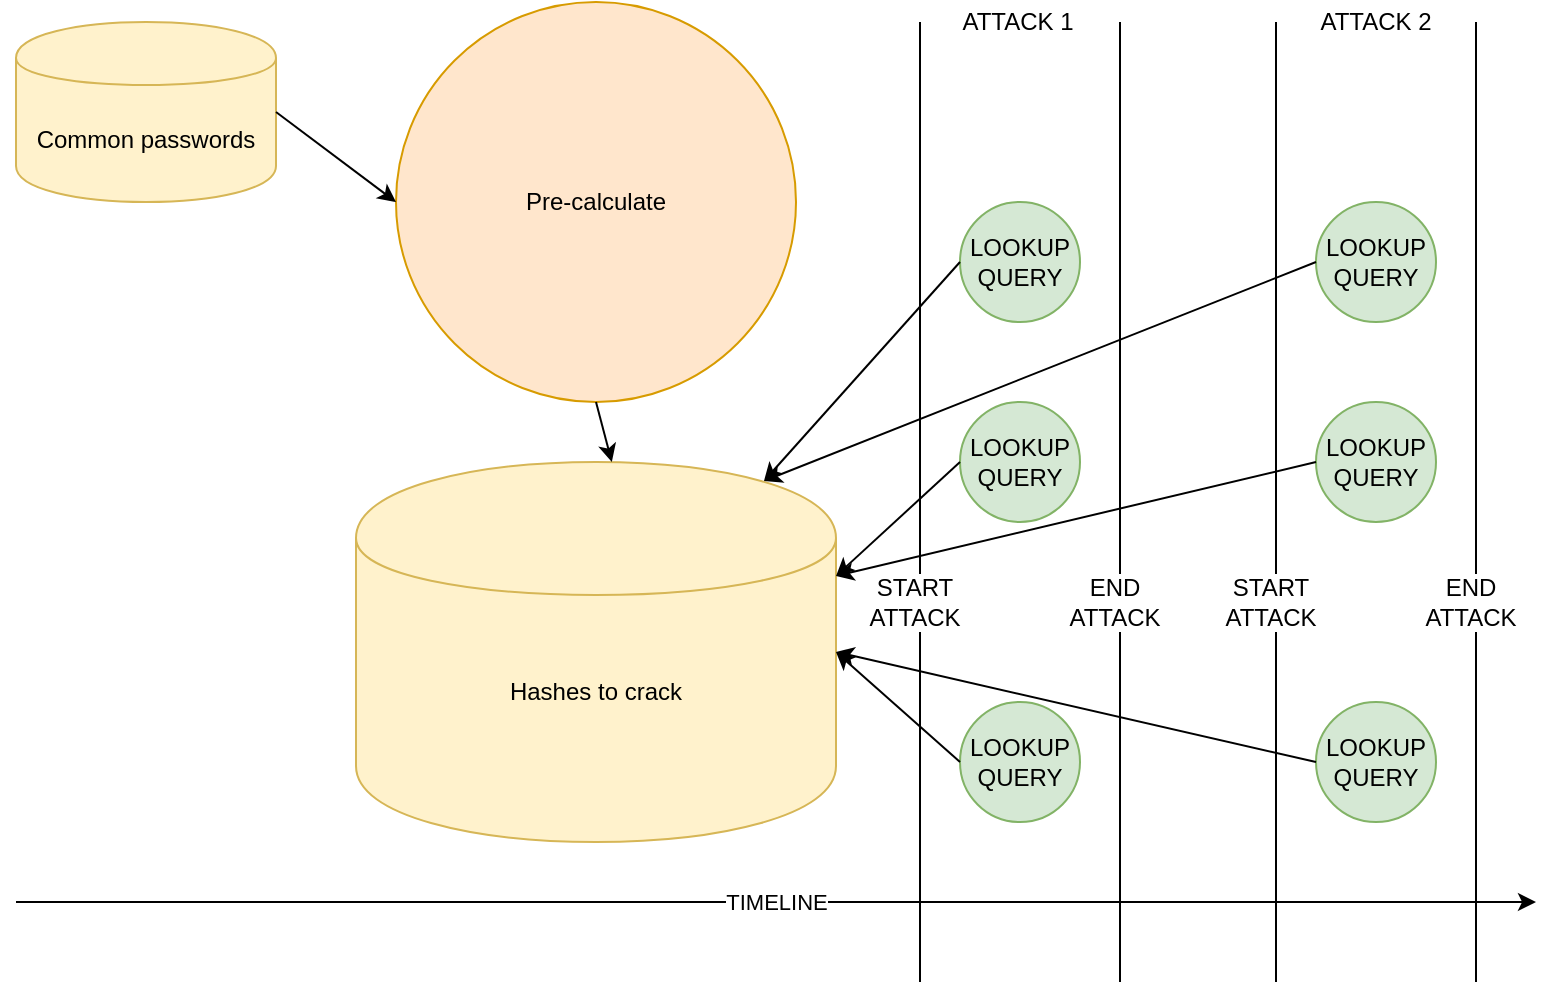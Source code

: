 <mxfile version="10.6.7" type="device"><diagram id="mK5oJfWw7bPBnE5fRMU6" name="Page-1"><mxGraphModel dx="1351" dy="1117" grid="1" gridSize="10" guides="1" tooltips="1" connect="1" arrows="1" fold="1" page="1" pageScale="1" pageWidth="827" pageHeight="1169" math="0" shadow="0"><root><mxCell id="0"/><mxCell id="1" parent="0"/><mxCell id="jDCwwAdwhB4wIB5r9swW-1" value="TIMELINE" style="endArrow=classic;html=1;" edge="1" parent="1"><mxGeometry width="50" height="50" relative="1" as="geometry"><mxPoint x="50" y="530" as="sourcePoint"/><mxPoint x="810" y="530" as="targetPoint"/></mxGeometry></mxCell><mxCell id="jDCwwAdwhB4wIB5r9swW-2" value="Pre-calculate" style="ellipse;whiteSpace=wrap;html=1;aspect=fixed;fillColor=#ffe6cc;strokeColor=#d79b00;" vertex="1" parent="1"><mxGeometry x="240" y="80" width="200" height="200" as="geometry"/></mxCell><mxCell id="jDCwwAdwhB4wIB5r9swW-3" value="Hashes to crack" style="shape=cylinder;whiteSpace=wrap;html=1;boundedLbl=1;backgroundOutline=1;fillColor=#fff2cc;strokeColor=#d6b656;" vertex="1" parent="1"><mxGeometry x="220" y="310" width="240" height="190" as="geometry"/></mxCell><mxCell id="jDCwwAdwhB4wIB5r9swW-4" value="" style="endArrow=classic;html=1;exitX=0.5;exitY=1;exitDx=0;exitDy=0;entryX=0.533;entryY=0;entryDx=0;entryDy=0;entryPerimeter=0;" edge="1" parent="1" source="jDCwwAdwhB4wIB5r9swW-2" target="jDCwwAdwhB4wIB5r9swW-3"><mxGeometry width="50" height="50" relative="1" as="geometry"><mxPoint x="20" y="610" as="sourcePoint"/><mxPoint x="70" y="560" as="targetPoint"/></mxGeometry></mxCell><mxCell id="jDCwwAdwhB4wIB5r9swW-5" value="" style="endArrow=none;html=1;" edge="1" parent="1"><mxGeometry width="50" height="50" relative="1" as="geometry"><mxPoint x="502" y="570" as="sourcePoint"/><mxPoint x="502" y="90" as="targetPoint"/></mxGeometry></mxCell><mxCell id="jDCwwAdwhB4wIB5r9swW-6" value="START&lt;br&gt;ATTACK&lt;br&gt;" style="text;html=1;resizable=0;points=[];align=center;verticalAlign=middle;labelBackgroundColor=#ffffff;" vertex="1" connectable="0" parent="jDCwwAdwhB4wIB5r9swW-5"><mxGeometry x="-0.208" y="3" relative="1" as="geometry"><mxPoint as="offset"/></mxGeometry></mxCell><mxCell id="jDCwwAdwhB4wIB5r9swW-7" value="" style="endArrow=none;html=1;" edge="1" parent="1"><mxGeometry width="50" height="50" relative="1" as="geometry"><mxPoint x="602" y="570" as="sourcePoint"/><mxPoint x="602" y="90" as="targetPoint"/></mxGeometry></mxCell><mxCell id="jDCwwAdwhB4wIB5r9swW-8" value="END&lt;br&gt;ATTACK&lt;br&gt;" style="text;html=1;resizable=0;points=[];align=center;verticalAlign=middle;labelBackgroundColor=#ffffff;" vertex="1" connectable="0" parent="jDCwwAdwhB4wIB5r9swW-7"><mxGeometry x="-0.208" y="3" relative="1" as="geometry"><mxPoint as="offset"/></mxGeometry></mxCell><mxCell id="jDCwwAdwhB4wIB5r9swW-9" value="LOOKUP&lt;br&gt;QUERY&lt;br&gt;" style="ellipse;whiteSpace=wrap;html=1;aspect=fixed;fillColor=#d5e8d4;strokeColor=#82b366;" vertex="1" parent="1"><mxGeometry x="522" y="430" width="60" height="60" as="geometry"/></mxCell><mxCell id="jDCwwAdwhB4wIB5r9swW-10" value="" style="endArrow=classic;html=1;entryX=1;entryY=0.5;entryDx=0;entryDy=0;exitX=0;exitY=0.5;exitDx=0;exitDy=0;" edge="1" parent="1" source="jDCwwAdwhB4wIB5r9swW-9" target="jDCwwAdwhB4wIB5r9swW-3"><mxGeometry width="50" height="50" relative="1" as="geometry"><mxPoint x="20" y="640" as="sourcePoint"/><mxPoint x="70" y="590" as="targetPoint"/></mxGeometry></mxCell><mxCell id="jDCwwAdwhB4wIB5r9swW-11" value="LOOKUP&lt;br&gt;QUERY&lt;br&gt;" style="ellipse;whiteSpace=wrap;html=1;aspect=fixed;fillColor=#d5e8d4;strokeColor=#82b366;" vertex="1" parent="1"><mxGeometry x="522" y="280" width="60" height="60" as="geometry"/></mxCell><mxCell id="jDCwwAdwhB4wIB5r9swW-12" value="LOOKUP&lt;br&gt;QUERY&lt;br&gt;" style="ellipse;whiteSpace=wrap;html=1;aspect=fixed;fillColor=#d5e8d4;strokeColor=#82b366;" vertex="1" parent="1"><mxGeometry x="522" y="180" width="60" height="60" as="geometry"/></mxCell><mxCell id="jDCwwAdwhB4wIB5r9swW-13" value="" style="endArrow=none;html=1;" edge="1" parent="1"><mxGeometry width="50" height="50" relative="1" as="geometry"><mxPoint x="680" y="570" as="sourcePoint"/><mxPoint x="680" y="90" as="targetPoint"/></mxGeometry></mxCell><mxCell id="jDCwwAdwhB4wIB5r9swW-14" value="START&lt;br&gt;ATTACK&lt;br&gt;" style="text;html=1;resizable=0;points=[];align=center;verticalAlign=middle;labelBackgroundColor=#ffffff;" vertex="1" connectable="0" parent="jDCwwAdwhB4wIB5r9swW-13"><mxGeometry x="-0.208" y="3" relative="1" as="geometry"><mxPoint as="offset"/></mxGeometry></mxCell><mxCell id="jDCwwAdwhB4wIB5r9swW-15" value="" style="endArrow=none;html=1;" edge="1" parent="1"><mxGeometry width="50" height="50" relative="1" as="geometry"><mxPoint x="780" y="570" as="sourcePoint"/><mxPoint x="780" y="90" as="targetPoint"/></mxGeometry></mxCell><mxCell id="jDCwwAdwhB4wIB5r9swW-16" value="END&lt;br&gt;ATTACK&lt;br&gt;" style="text;html=1;resizable=0;points=[];align=center;verticalAlign=middle;labelBackgroundColor=#ffffff;" vertex="1" connectable="0" parent="jDCwwAdwhB4wIB5r9swW-15"><mxGeometry x="-0.208" y="3" relative="1" as="geometry"><mxPoint as="offset"/></mxGeometry></mxCell><mxCell id="jDCwwAdwhB4wIB5r9swW-17" value="LOOKUP&lt;br&gt;QUERY&lt;br&gt;" style="ellipse;whiteSpace=wrap;html=1;aspect=fixed;fillColor=#d5e8d4;strokeColor=#82b366;" vertex="1" parent="1"><mxGeometry x="700" y="430" width="60" height="60" as="geometry"/></mxCell><mxCell id="jDCwwAdwhB4wIB5r9swW-18" value="LOOKUP&lt;br&gt;QUERY&lt;br&gt;" style="ellipse;whiteSpace=wrap;html=1;aspect=fixed;fillColor=#d5e8d4;strokeColor=#82b366;" vertex="1" parent="1"><mxGeometry x="700" y="280" width="60" height="60" as="geometry"/></mxCell><mxCell id="jDCwwAdwhB4wIB5r9swW-19" value="LOOKUP&lt;br&gt;QUERY&lt;br&gt;" style="ellipse;whiteSpace=wrap;html=1;aspect=fixed;fillColor=#d5e8d4;strokeColor=#82b366;" vertex="1" parent="1"><mxGeometry x="700" y="180" width="60" height="60" as="geometry"/></mxCell><mxCell id="jDCwwAdwhB4wIB5r9swW-20" value="" style="endArrow=classic;html=1;entryX=1;entryY=0.3;entryDx=0;entryDy=0;exitX=0;exitY=0.5;exitDx=0;exitDy=0;" edge="1" parent="1" source="jDCwwAdwhB4wIB5r9swW-11" target="jDCwwAdwhB4wIB5r9swW-3"><mxGeometry width="50" height="50" relative="1" as="geometry"><mxPoint x="30" y="640" as="sourcePoint"/><mxPoint x="80" y="590" as="targetPoint"/></mxGeometry></mxCell><mxCell id="jDCwwAdwhB4wIB5r9swW-21" value="" style="endArrow=classic;html=1;entryX=1;entryY=0.5;entryDx=0;entryDy=0;exitX=0;exitY=0.5;exitDx=0;exitDy=0;" edge="1" parent="1" source="jDCwwAdwhB4wIB5r9swW-17" target="jDCwwAdwhB4wIB5r9swW-3"><mxGeometry width="50" height="50" relative="1" as="geometry"><mxPoint x="393" y="45" as="sourcePoint"/><mxPoint x="443" y="-5" as="targetPoint"/></mxGeometry></mxCell><mxCell id="jDCwwAdwhB4wIB5r9swW-22" value="" style="endArrow=classic;html=1;entryX=1;entryY=0.3;entryDx=0;entryDy=0;exitX=0;exitY=0.5;exitDx=0;exitDy=0;" edge="1" parent="1" source="jDCwwAdwhB4wIB5r9swW-18" target="jDCwwAdwhB4wIB5r9swW-3"><mxGeometry width="50" height="50" relative="1" as="geometry"><mxPoint x="383" y="125" as="sourcePoint"/><mxPoint x="433" y="75" as="targetPoint"/></mxGeometry></mxCell><mxCell id="jDCwwAdwhB4wIB5r9swW-23" value="" style="endArrow=classic;html=1;entryX=0.85;entryY=0.05;entryDx=0;entryDy=0;exitX=0;exitY=0.5;exitDx=0;exitDy=0;entryPerimeter=0;" edge="1" parent="1" source="jDCwwAdwhB4wIB5r9swW-19" target="jDCwwAdwhB4wIB5r9swW-3"><mxGeometry width="50" height="50" relative="1" as="geometry"><mxPoint x="383" y="205" as="sourcePoint"/><mxPoint x="433" y="155" as="targetPoint"/></mxGeometry></mxCell><mxCell id="jDCwwAdwhB4wIB5r9swW-24" value="" style="endArrow=classic;html=1;entryX=0.85;entryY=0.05;entryDx=0;entryDy=0;exitX=0;exitY=0.5;exitDx=0;exitDy=0;entryPerimeter=0;" edge="1" parent="1" source="jDCwwAdwhB4wIB5r9swW-12" target="jDCwwAdwhB4wIB5r9swW-3"><mxGeometry width="50" height="50" relative="1" as="geometry"><mxPoint x="383" y="285" as="sourcePoint"/><mxPoint x="433" y="235" as="targetPoint"/></mxGeometry></mxCell><mxCell id="jDCwwAdwhB4wIB5r9swW-25" value="ATTACK 1" style="text;html=1;strokeColor=none;fillColor=none;align=center;verticalAlign=middle;whiteSpace=wrap;rounded=0;" vertex="1" parent="1"><mxGeometry x="522" y="80" width="58" height="20" as="geometry"/></mxCell><mxCell id="jDCwwAdwhB4wIB5r9swW-26" value="ATTACK 2" style="text;html=1;strokeColor=none;fillColor=none;align=center;verticalAlign=middle;whiteSpace=wrap;rounded=0;" vertex="1" parent="1"><mxGeometry x="701" y="80" width="58" height="20" as="geometry"/></mxCell><mxCell id="jDCwwAdwhB4wIB5r9swW-29" value="Common passwords" style="shape=cylinder;whiteSpace=wrap;html=1;boundedLbl=1;backgroundOutline=1;fillColor=#fff2cc;strokeColor=#d6b656;" vertex="1" parent="1"><mxGeometry x="50" y="90" width="130" height="90" as="geometry"/></mxCell><mxCell id="jDCwwAdwhB4wIB5r9swW-30" value="" style="endArrow=classic;html=1;entryX=0;entryY=0.5;entryDx=0;entryDy=0;exitX=1;exitY=0.5;exitDx=0;exitDy=0;" edge="1" parent="1" source="jDCwwAdwhB4wIB5r9swW-29" target="jDCwwAdwhB4wIB5r9swW-2"><mxGeometry width="50" height="50" relative="1" as="geometry"><mxPoint x="40" y="640" as="sourcePoint"/><mxPoint x="90" y="590" as="targetPoint"/></mxGeometry></mxCell></root></mxGraphModel></diagram></mxfile>